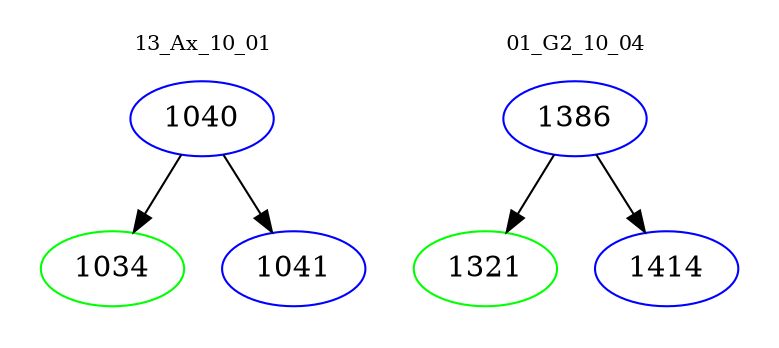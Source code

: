 digraph{
subgraph cluster_0 {
color = white
label = "13_Ax_10_01";
fontsize=10;
T0_1040 [label="1040", color="blue"]
T0_1040 -> T0_1034 [color="black"]
T0_1034 [label="1034", color="green"]
T0_1040 -> T0_1041 [color="black"]
T0_1041 [label="1041", color="blue"]
}
subgraph cluster_1 {
color = white
label = "01_G2_10_04";
fontsize=10;
T1_1386 [label="1386", color="blue"]
T1_1386 -> T1_1321 [color="black"]
T1_1321 [label="1321", color="green"]
T1_1386 -> T1_1414 [color="black"]
T1_1414 [label="1414", color="blue"]
}
}
